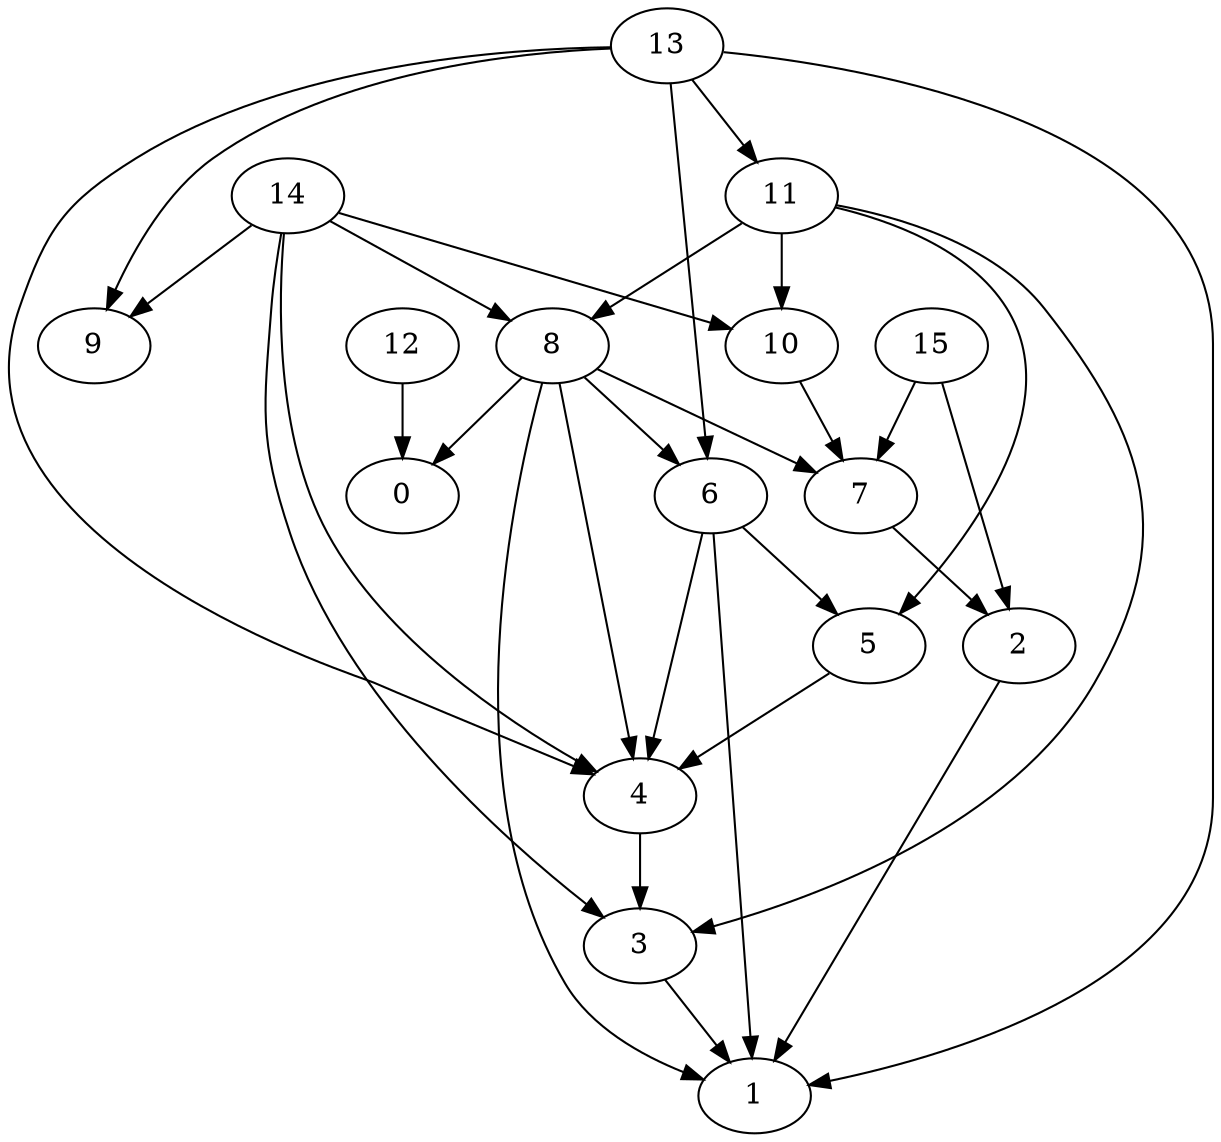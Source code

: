 digraph "Random_Nodes_16_Density_1.94_CCR_10.00_WeightType_Random_Homogeneous-2" {
13 [Weight=10];
11 [Weight=2];
14 [Weight=2];
8 [Weight=5];
6 [Weight=5];
15 [Weight=7];
10 [Weight=2];
5 [Weight=5];
7 [Weight=5];
4 [Weight=5];
12 [Weight=2];
2 [Weight=2];
3 [Weight=7];
9 [Weight=6];
1 [Weight=5];
0 [Weight=3];
5 -> 4 [Weight=31];
6 -> 4 [Weight=14];
8 -> 4 [Weight=17];
6 -> 5 [Weight=17];
13 -> 11 [Weight=31];
11 -> 10 [Weight=27];
13 -> 1 [Weight=20];
14 -> 4 [Weight=31];
14 -> 9 [Weight=34];
14 -> 8 [Weight=20];
15 -> 7 [Weight=31];
13 -> 4 [Weight=34];
8 -> 7 [Weight=14];
6 -> 1 [Weight=34];
4 -> 3 [Weight=10];
11 -> 8 [Weight=24];
10 -> 7 [Weight=17];
13 -> 6 [Weight=17];
15 -> 2 [Weight=34];
2 -> 1 [Weight=31];
8 -> 1 [Weight=27];
11 -> 3 [Weight=34];
11 -> 5 [Weight=27];
14 -> 10 [Weight=14];
8 -> 0 [Weight=10];
7 -> 2 [Weight=17];
14 -> 3 [Weight=24];
13 -> 9 [Weight=17];
3 -> 1 [Weight=14];
8 -> 6 [Weight=24];
12 -> 0 [Weight=34];
}
